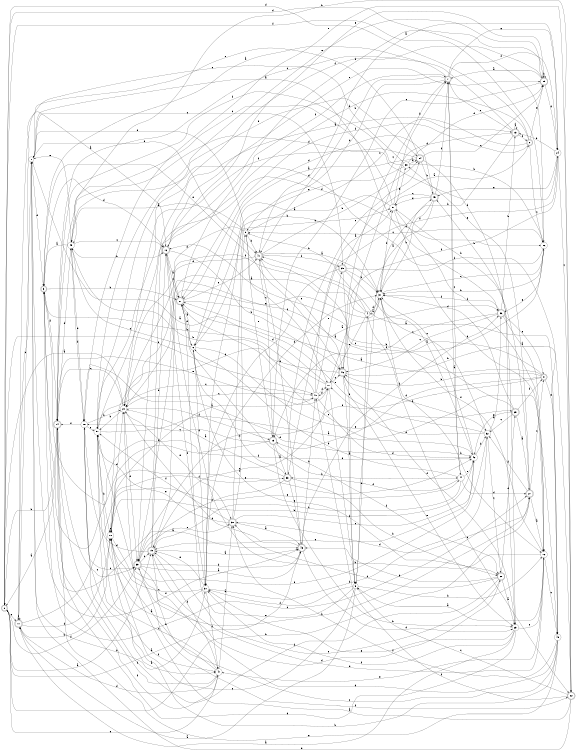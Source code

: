 digraph n42_3 {
__start0 [label="" shape="none"];

rankdir=LR;
size="8,5";

s0 [style="rounded,filled", color="black", fillcolor="white" shape="doublecircle", label="0"];
s1 [style="filled", color="black", fillcolor="white" shape="circle", label="1"];
s2 [style="rounded,filled", color="black", fillcolor="white" shape="doublecircle", label="2"];
s3 [style="rounded,filled", color="black", fillcolor="white" shape="doublecircle", label="3"];
s4 [style="filled", color="black", fillcolor="white" shape="circle", label="4"];
s5 [style="filled", color="black", fillcolor="white" shape="circle", label="5"];
s6 [style="filled", color="black", fillcolor="white" shape="circle", label="6"];
s7 [style="rounded,filled", color="black", fillcolor="white" shape="doublecircle", label="7"];
s8 [style="rounded,filled", color="black", fillcolor="white" shape="doublecircle", label="8"];
s9 [style="filled", color="black", fillcolor="white" shape="circle", label="9"];
s10 [style="filled", color="black", fillcolor="white" shape="circle", label="10"];
s11 [style="rounded,filled", color="black", fillcolor="white" shape="doublecircle", label="11"];
s12 [style="filled", color="black", fillcolor="white" shape="circle", label="12"];
s13 [style="rounded,filled", color="black", fillcolor="white" shape="doublecircle", label="13"];
s14 [style="rounded,filled", color="black", fillcolor="white" shape="doublecircle", label="14"];
s15 [style="rounded,filled", color="black", fillcolor="white" shape="doublecircle", label="15"];
s16 [style="rounded,filled", color="black", fillcolor="white" shape="doublecircle", label="16"];
s17 [style="filled", color="black", fillcolor="white" shape="circle", label="17"];
s18 [style="filled", color="black", fillcolor="white" shape="circle", label="18"];
s19 [style="rounded,filled", color="black", fillcolor="white" shape="doublecircle", label="19"];
s20 [style="filled", color="black", fillcolor="white" shape="circle", label="20"];
s21 [style="rounded,filled", color="black", fillcolor="white" shape="doublecircle", label="21"];
s22 [style="rounded,filled", color="black", fillcolor="white" shape="doublecircle", label="22"];
s23 [style="filled", color="black", fillcolor="white" shape="circle", label="23"];
s24 [style="filled", color="black", fillcolor="white" shape="circle", label="24"];
s25 [style="rounded,filled", color="black", fillcolor="white" shape="doublecircle", label="25"];
s26 [style="filled", color="black", fillcolor="white" shape="circle", label="26"];
s27 [style="rounded,filled", color="black", fillcolor="white" shape="doublecircle", label="27"];
s28 [style="rounded,filled", color="black", fillcolor="white" shape="doublecircle", label="28"];
s29 [style="rounded,filled", color="black", fillcolor="white" shape="doublecircle", label="29"];
s30 [style="rounded,filled", color="black", fillcolor="white" shape="doublecircle", label="30"];
s31 [style="filled", color="black", fillcolor="white" shape="circle", label="31"];
s32 [style="filled", color="black", fillcolor="white" shape="circle", label="32"];
s33 [style="rounded,filled", color="black", fillcolor="white" shape="doublecircle", label="33"];
s34 [style="rounded,filled", color="black", fillcolor="white" shape="doublecircle", label="34"];
s35 [style="rounded,filled", color="black", fillcolor="white" shape="doublecircle", label="35"];
s36 [style="rounded,filled", color="black", fillcolor="white" shape="doublecircle", label="36"];
s37 [style="filled", color="black", fillcolor="white" shape="circle", label="37"];
s38 [style="filled", color="black", fillcolor="white" shape="circle", label="38"];
s39 [style="rounded,filled", color="black", fillcolor="white" shape="doublecircle", label="39"];
s40 [style="filled", color="black", fillcolor="white" shape="circle", label="40"];
s41 [style="rounded,filled", color="black", fillcolor="white" shape="doublecircle", label="41"];
s42 [style="filled", color="black", fillcolor="white" shape="circle", label="42"];
s43 [style="rounded,filled", color="black", fillcolor="white" shape="doublecircle", label="43"];
s44 [style="filled", color="black", fillcolor="white" shape="circle", label="44"];
s45 [style="rounded,filled", color="black", fillcolor="white" shape="doublecircle", label="45"];
s46 [style="rounded,filled", color="black", fillcolor="white" shape="doublecircle", label="46"];
s47 [style="filled", color="black", fillcolor="white" shape="circle", label="47"];
s48 [style="filled", color="black", fillcolor="white" shape="circle", label="48"];
s49 [style="filled", color="black", fillcolor="white" shape="circle", label="49"];
s50 [style="filled", color="black", fillcolor="white" shape="circle", label="50"];
s51 [style="filled", color="black", fillcolor="white" shape="circle", label="51"];
s0 -> s19 [label="a"];
s0 -> s27 [label="b"];
s0 -> s11 [label="c"];
s0 -> s26 [label="d"];
s0 -> s40 [label="e"];
s0 -> s39 [label="f"];
s1 -> s36 [label="a"];
s1 -> s37 [label="b"];
s1 -> s35 [label="c"];
s1 -> s3 [label="d"];
s1 -> s41 [label="e"];
s1 -> s43 [label="f"];
s2 -> s39 [label="a"];
s2 -> s16 [label="b"];
s2 -> s26 [label="c"];
s2 -> s0 [label="d"];
s2 -> s25 [label="e"];
s2 -> s21 [label="f"];
s3 -> s43 [label="a"];
s3 -> s21 [label="b"];
s3 -> s27 [label="c"];
s3 -> s16 [label="d"];
s3 -> s46 [label="e"];
s3 -> s14 [label="f"];
s4 -> s39 [label="a"];
s4 -> s9 [label="b"];
s4 -> s22 [label="c"];
s4 -> s31 [label="d"];
s4 -> s17 [label="e"];
s4 -> s20 [label="f"];
s5 -> s11 [label="a"];
s5 -> s12 [label="b"];
s5 -> s10 [label="c"];
s5 -> s4 [label="d"];
s5 -> s21 [label="e"];
s5 -> s37 [label="f"];
s6 -> s21 [label="a"];
s6 -> s31 [label="b"];
s6 -> s49 [label="c"];
s6 -> s37 [label="d"];
s6 -> s29 [label="e"];
s6 -> s28 [label="f"];
s7 -> s3 [label="a"];
s7 -> s41 [label="b"];
s7 -> s44 [label="c"];
s7 -> s9 [label="d"];
s7 -> s24 [label="e"];
s7 -> s24 [label="f"];
s8 -> s21 [label="a"];
s8 -> s46 [label="b"];
s8 -> s16 [label="c"];
s8 -> s15 [label="d"];
s8 -> s48 [label="e"];
s8 -> s39 [label="f"];
s9 -> s49 [label="a"];
s9 -> s41 [label="b"];
s9 -> s13 [label="c"];
s9 -> s20 [label="d"];
s9 -> s1 [label="e"];
s9 -> s17 [label="f"];
s10 -> s40 [label="a"];
s10 -> s27 [label="b"];
s10 -> s10 [label="c"];
s10 -> s20 [label="d"];
s10 -> s44 [label="e"];
s10 -> s33 [label="f"];
s11 -> s16 [label="a"];
s11 -> s10 [label="b"];
s11 -> s1 [label="c"];
s11 -> s10 [label="d"];
s11 -> s42 [label="e"];
s11 -> s11 [label="f"];
s12 -> s5 [label="a"];
s12 -> s16 [label="b"];
s12 -> s48 [label="c"];
s12 -> s19 [label="d"];
s12 -> s47 [label="e"];
s12 -> s31 [label="f"];
s13 -> s13 [label="a"];
s13 -> s31 [label="b"];
s13 -> s14 [label="c"];
s13 -> s46 [label="d"];
s13 -> s7 [label="e"];
s13 -> s2 [label="f"];
s14 -> s0 [label="a"];
s14 -> s0 [label="b"];
s14 -> s39 [label="c"];
s14 -> s49 [label="d"];
s14 -> s17 [label="e"];
s14 -> s47 [label="f"];
s15 -> s33 [label="a"];
s15 -> s23 [label="b"];
s15 -> s18 [label="c"];
s15 -> s3 [label="d"];
s15 -> s9 [label="e"];
s15 -> s28 [label="f"];
s16 -> s21 [label="a"];
s16 -> s46 [label="b"];
s16 -> s21 [label="c"];
s16 -> s25 [label="d"];
s16 -> s25 [label="e"];
s16 -> s37 [label="f"];
s17 -> s1 [label="a"];
s17 -> s3 [label="b"];
s17 -> s46 [label="c"];
s17 -> s40 [label="d"];
s17 -> s5 [label="e"];
s17 -> s24 [label="f"];
s18 -> s47 [label="a"];
s18 -> s20 [label="b"];
s18 -> s39 [label="c"];
s18 -> s42 [label="d"];
s18 -> s50 [label="e"];
s18 -> s14 [label="f"];
s19 -> s43 [label="a"];
s19 -> s16 [label="b"];
s19 -> s17 [label="c"];
s19 -> s18 [label="d"];
s19 -> s25 [label="e"];
s19 -> s47 [label="f"];
s20 -> s0 [label="a"];
s20 -> s50 [label="b"];
s20 -> s14 [label="c"];
s20 -> s39 [label="d"];
s20 -> s30 [label="e"];
s20 -> s15 [label="f"];
s21 -> s36 [label="a"];
s21 -> s44 [label="b"];
s21 -> s42 [label="c"];
s21 -> s6 [label="d"];
s21 -> s41 [label="e"];
s21 -> s7 [label="f"];
s22 -> s20 [label="a"];
s22 -> s49 [label="b"];
s22 -> s5 [label="c"];
s22 -> s1 [label="d"];
s22 -> s18 [label="e"];
s22 -> s40 [label="f"];
s23 -> s11 [label="a"];
s23 -> s45 [label="b"];
s23 -> s12 [label="c"];
s23 -> s14 [label="d"];
s23 -> s37 [label="e"];
s23 -> s37 [label="f"];
s24 -> s41 [label="a"];
s24 -> s13 [label="b"];
s24 -> s22 [label="c"];
s24 -> s14 [label="d"];
s24 -> s45 [label="e"];
s24 -> s33 [label="f"];
s25 -> s7 [label="a"];
s25 -> s25 [label="b"];
s25 -> s15 [label="c"];
s25 -> s24 [label="d"];
s25 -> s50 [label="e"];
s25 -> s20 [label="f"];
s26 -> s20 [label="a"];
s26 -> s31 [label="b"];
s26 -> s9 [label="c"];
s26 -> s49 [label="d"];
s26 -> s36 [label="e"];
s26 -> s0 [label="f"];
s27 -> s12 [label="a"];
s27 -> s51 [label="b"];
s27 -> s8 [label="c"];
s27 -> s30 [label="d"];
s27 -> s38 [label="e"];
s27 -> s32 [label="f"];
s28 -> s23 [label="a"];
s28 -> s43 [label="b"];
s28 -> s30 [label="c"];
s28 -> s29 [label="d"];
s28 -> s19 [label="e"];
s28 -> s18 [label="f"];
s29 -> s27 [label="a"];
s29 -> s41 [label="b"];
s29 -> s32 [label="c"];
s29 -> s31 [label="d"];
s29 -> s42 [label="e"];
s29 -> s8 [label="f"];
s30 -> s43 [label="a"];
s30 -> s51 [label="b"];
s30 -> s42 [label="c"];
s30 -> s9 [label="d"];
s30 -> s50 [label="e"];
s30 -> s50 [label="f"];
s31 -> s4 [label="a"];
s31 -> s12 [label="b"];
s31 -> s26 [label="c"];
s31 -> s45 [label="d"];
s31 -> s19 [label="e"];
s31 -> s51 [label="f"];
s32 -> s36 [label="a"];
s32 -> s46 [label="b"];
s32 -> s28 [label="c"];
s32 -> s17 [label="d"];
s32 -> s21 [label="e"];
s32 -> s50 [label="f"];
s33 -> s20 [label="a"];
s33 -> s28 [label="b"];
s33 -> s34 [label="c"];
s33 -> s6 [label="d"];
s33 -> s43 [label="e"];
s33 -> s39 [label="f"];
s34 -> s6 [label="a"];
s34 -> s45 [label="b"];
s34 -> s25 [label="c"];
s34 -> s23 [label="d"];
s34 -> s1 [label="e"];
s34 -> s50 [label="f"];
s35 -> s2 [label="a"];
s35 -> s31 [label="b"];
s35 -> s32 [label="c"];
s35 -> s37 [label="d"];
s35 -> s5 [label="e"];
s35 -> s22 [label="f"];
s36 -> s12 [label="a"];
s36 -> s13 [label="b"];
s36 -> s46 [label="c"];
s36 -> s15 [label="d"];
s36 -> s8 [label="e"];
s36 -> s31 [label="f"];
s37 -> s50 [label="a"];
s37 -> s32 [label="b"];
s37 -> s10 [label="c"];
s37 -> s31 [label="d"];
s37 -> s19 [label="e"];
s37 -> s47 [label="f"];
s38 -> s34 [label="a"];
s38 -> s26 [label="b"];
s38 -> s11 [label="c"];
s38 -> s25 [label="d"];
s38 -> s37 [label="e"];
s38 -> s14 [label="f"];
s39 -> s43 [label="a"];
s39 -> s43 [label="b"];
s39 -> s19 [label="c"];
s39 -> s28 [label="d"];
s39 -> s30 [label="e"];
s39 -> s22 [label="f"];
s40 -> s51 [label="a"];
s40 -> s49 [label="b"];
s40 -> s20 [label="c"];
s40 -> s42 [label="d"];
s40 -> s35 [label="e"];
s40 -> s17 [label="f"];
s41 -> s31 [label="a"];
s41 -> s34 [label="b"];
s41 -> s15 [label="c"];
s41 -> s20 [label="d"];
s41 -> s46 [label="e"];
s41 -> s35 [label="f"];
s42 -> s31 [label="a"];
s42 -> s10 [label="b"];
s42 -> s31 [label="c"];
s42 -> s32 [label="d"];
s42 -> s19 [label="e"];
s42 -> s3 [label="f"];
s43 -> s0 [label="a"];
s43 -> s40 [label="b"];
s43 -> s20 [label="c"];
s43 -> s23 [label="d"];
s43 -> s41 [label="e"];
s43 -> s36 [label="f"];
s44 -> s7 [label="a"];
s44 -> s6 [label="b"];
s44 -> s19 [label="c"];
s44 -> s27 [label="d"];
s44 -> s42 [label="e"];
s44 -> s33 [label="f"];
s45 -> s5 [label="a"];
s45 -> s31 [label="b"];
s45 -> s51 [label="c"];
s45 -> s21 [label="d"];
s45 -> s51 [label="e"];
s45 -> s7 [label="f"];
s46 -> s5 [label="a"];
s46 -> s48 [label="b"];
s46 -> s7 [label="c"];
s46 -> s10 [label="d"];
s46 -> s23 [label="e"];
s46 -> s23 [label="f"];
s47 -> s30 [label="a"];
s47 -> s10 [label="b"];
s47 -> s50 [label="c"];
s47 -> s11 [label="d"];
s47 -> s0 [label="e"];
s47 -> s14 [label="f"];
s48 -> s41 [label="a"];
s48 -> s10 [label="b"];
s48 -> s39 [label="c"];
s48 -> s19 [label="d"];
s48 -> s14 [label="e"];
s48 -> s30 [label="f"];
s49 -> s3 [label="a"];
s49 -> s16 [label="b"];
s49 -> s16 [label="c"];
s49 -> s18 [label="d"];
s49 -> s1 [label="e"];
s49 -> s18 [label="f"];
s50 -> s48 [label="a"];
s50 -> s10 [label="b"];
s50 -> s40 [label="c"];
s50 -> s26 [label="d"];
s50 -> s34 [label="e"];
s50 -> s47 [label="f"];
s51 -> s6 [label="a"];
s51 -> s7 [label="b"];
s51 -> s49 [label="c"];
s51 -> s12 [label="d"];
s51 -> s38 [label="e"];
s51 -> s12 [label="f"];

}
